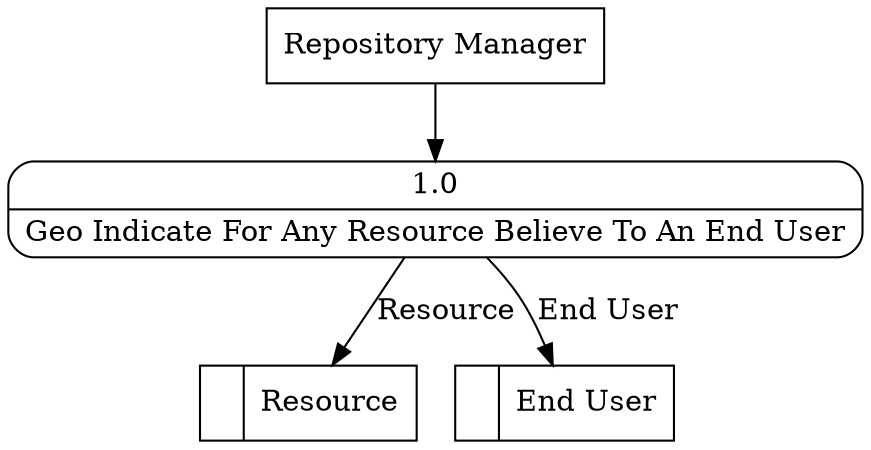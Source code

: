digraph dfd2{ 
node[shape=record]
200 [label="<f0>  |<f1> Resource " ];
201 [label="<f0>  |<f1> End User " ];
202 [label="Repository Manager" shape=box];
203 [label="{<f0> 1.0|<f1> Geo Indicate For Any Resource Believe To An End User }" shape=Mrecord];
202 -> 203
203 -> 200 [label="Resource"]
203 -> 201 [label="End User"]
}
